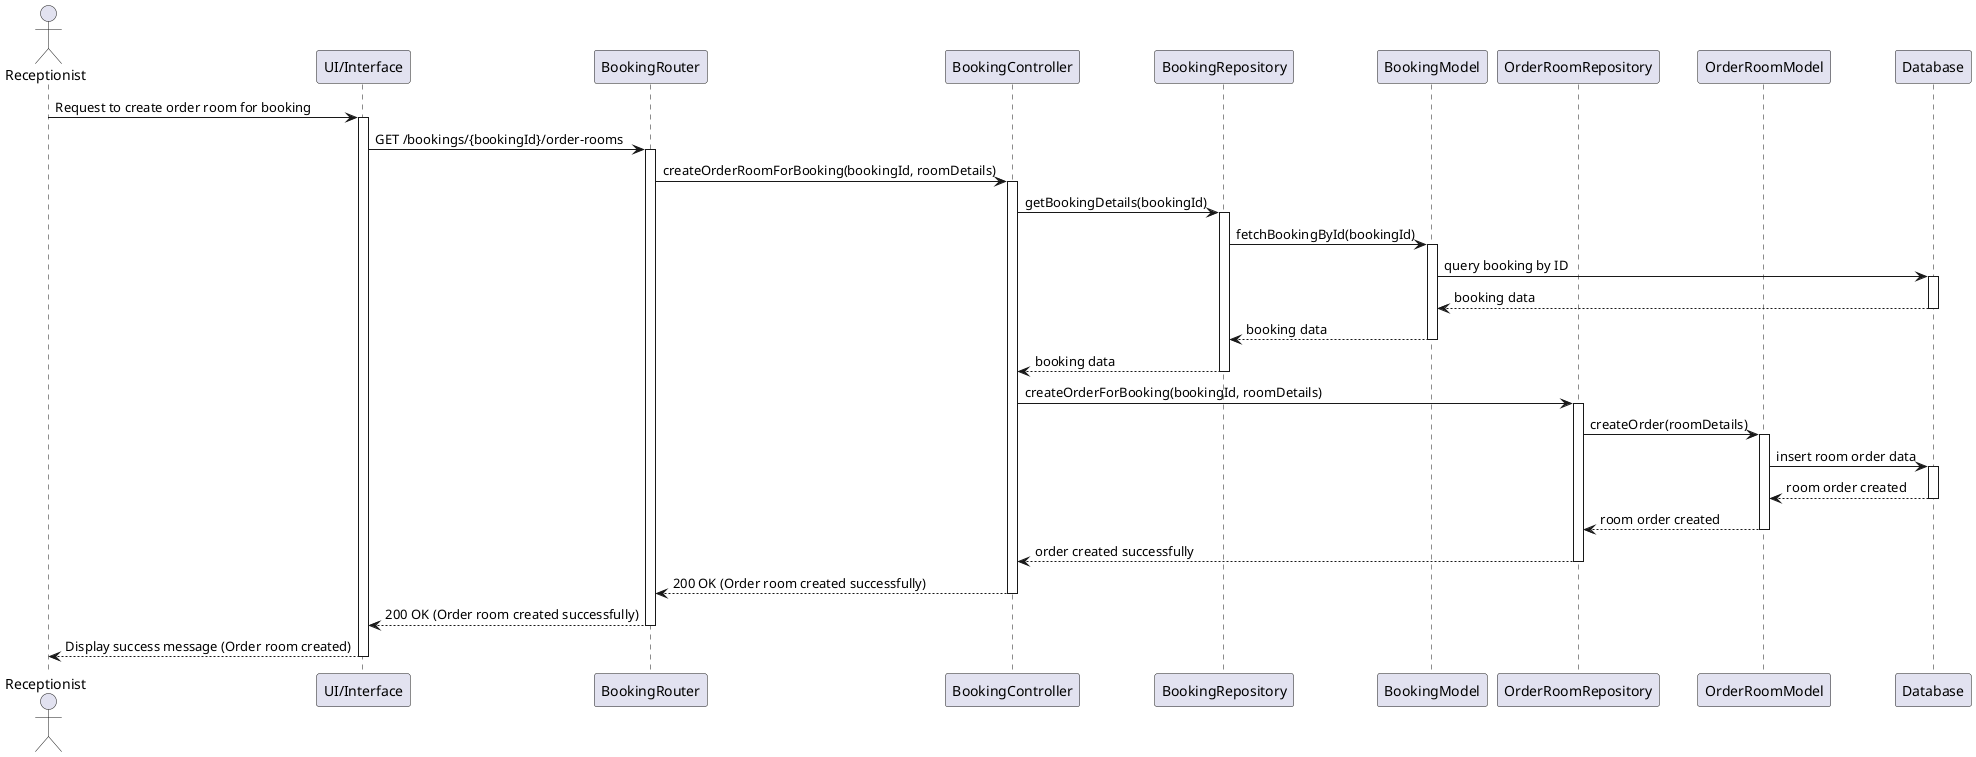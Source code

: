 @startuml
actor Receptionist
participant "UI/Interface" as UI
participant "BookingRouter" as Router
participant "BookingController" as Controller
participant "BookingRepository" as Repository
participant "BookingModel" as BookingModel
participant "OrderRoomRepository" as OrderRoomRepository
participant "OrderRoomModel" as OrderRoomModel
participant "Database" as DB

Receptionist -> UI: Request to create order room for booking
activate UI
UI -> Router: GET /bookings/{bookingId}/order-rooms
activate Router
Router -> Controller: createOrderRoomForBooking(bookingId, roomDetails)
activate Controller
Controller -> Repository: getBookingDetails(bookingId)
activate Repository

Repository -> BookingModel: fetchBookingById(bookingId)
activate BookingModel
BookingModel -> DB: query booking by ID
activate DB
DB --> BookingModel: booking data
deactivate DB
BookingModel --> Repository: booking data
deactivate BookingModel
Repository --> Controller: booking data
deactivate Repository

Controller -> OrderRoomRepository: createOrderForBooking(bookingId, roomDetails)
activate OrderRoomRepository
OrderRoomRepository -> OrderRoomModel: createOrder(roomDetails)
activate OrderRoomModel
OrderRoomModel -> DB: insert room order data
activate DB
DB --> OrderRoomModel: room order created
deactivate DB
OrderRoomModel --> OrderRoomRepository: room order created
deactivate OrderRoomModel
OrderRoomRepository --> Controller: order created successfully
deactivate OrderRoomRepository

Controller --> Router: 200 OK (Order room created successfully)
deactivate Controller
Router --> UI: 200 OK (Order room created successfully)
deactivate Router
UI --> Receptionist: Display success message (Order room created)
deactivate UI
@enduml
